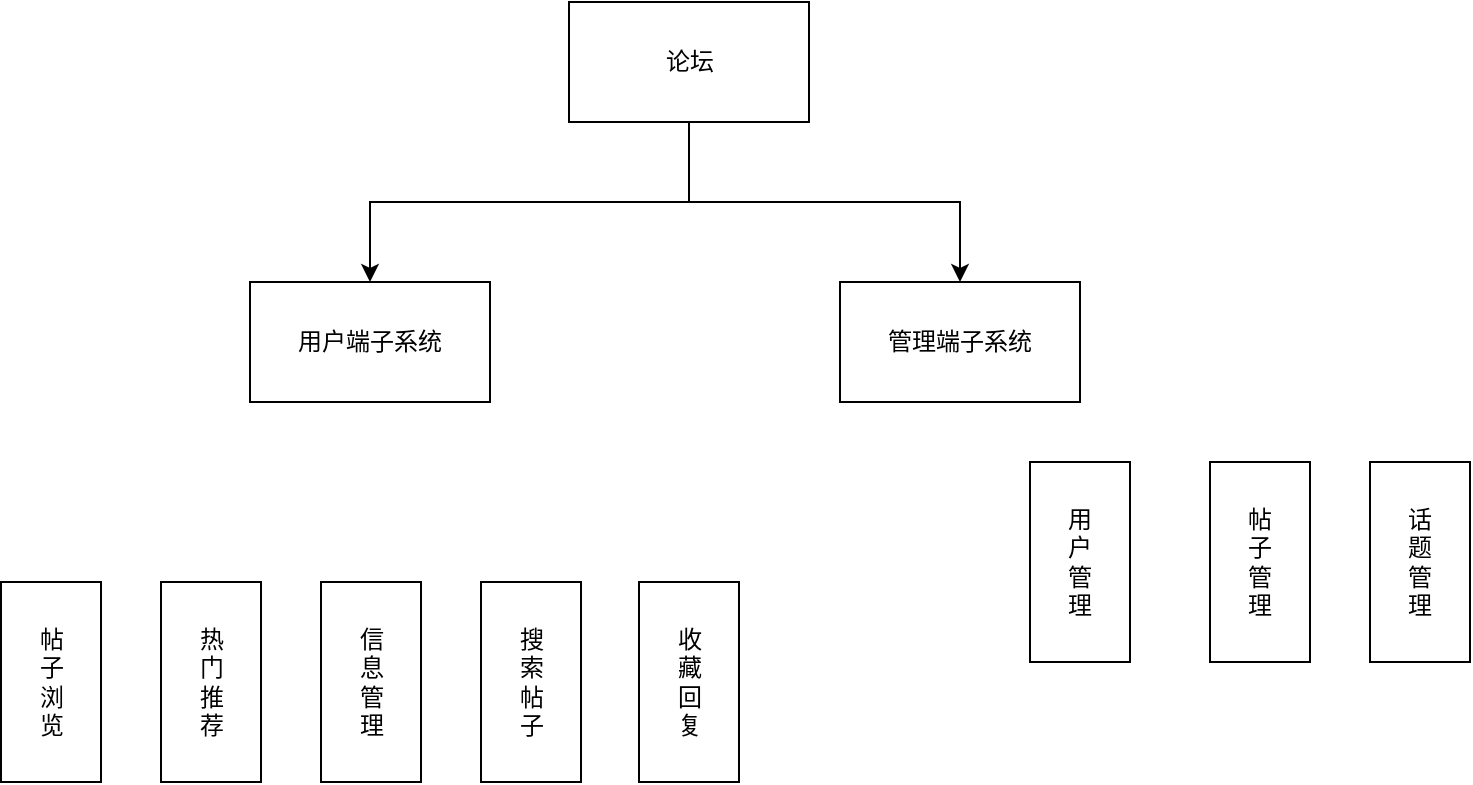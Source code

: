 <mxfile version="17.4.0" type="github">
  <diagram id="6OVNL7MLLj3abh7c32OE" name="Page-1">
    <mxGraphModel dx="990" dy="547" grid="1" gridSize="10" guides="1" tooltips="1" connect="1" arrows="1" fold="1" page="1" pageScale="1" pageWidth="827" pageHeight="1169" math="0" shadow="0">
      <root>
        <mxCell id="0" />
        <mxCell id="1" parent="0" />
        <mxCell id="kMjIAKgMOnP7UoTgWlDa-16" style="edgeStyle=orthogonalEdgeStyle;rounded=0;orthogonalLoop=1;jettySize=auto;html=1;exitX=0.5;exitY=1;exitDx=0;exitDy=0;entryX=0.5;entryY=0;entryDx=0;entryDy=0;" edge="1" parent="1" source="kMjIAKgMOnP7UoTgWlDa-1" target="kMjIAKgMOnP7UoTgWlDa-2">
          <mxGeometry relative="1" as="geometry">
            <Array as="points">
              <mxPoint x="430" y="150" />
              <mxPoint x="270" y="150" />
            </Array>
          </mxGeometry>
        </mxCell>
        <mxCell id="kMjIAKgMOnP7UoTgWlDa-17" style="edgeStyle=orthogonalEdgeStyle;rounded=0;orthogonalLoop=1;jettySize=auto;html=1;exitX=0.5;exitY=1;exitDx=0;exitDy=0;entryX=0.5;entryY=0;entryDx=0;entryDy=0;" edge="1" parent="1" source="kMjIAKgMOnP7UoTgWlDa-1" target="kMjIAKgMOnP7UoTgWlDa-4">
          <mxGeometry relative="1" as="geometry" />
        </mxCell>
        <mxCell id="kMjIAKgMOnP7UoTgWlDa-1" value="论坛" style="rounded=0;whiteSpace=wrap;html=1;" vertex="1" parent="1">
          <mxGeometry x="369.5" y="50" width="120" height="60" as="geometry" />
        </mxCell>
        <mxCell id="kMjIAKgMOnP7UoTgWlDa-2" value="用户端子系统" style="rounded=0;whiteSpace=wrap;html=1;" vertex="1" parent="1">
          <mxGeometry x="210" y="190" width="120" height="60" as="geometry" />
        </mxCell>
        <mxCell id="kMjIAKgMOnP7UoTgWlDa-4" value="管理端子系统" style="rounded=0;whiteSpace=wrap;html=1;" vertex="1" parent="1">
          <mxGeometry x="505" y="190" width="120" height="60" as="geometry" />
        </mxCell>
        <mxCell id="kMjIAKgMOnP7UoTgWlDa-5" value="帖&lt;br&gt;子&lt;br&gt;浏&lt;br&gt;览" style="rounded=0;whiteSpace=wrap;html=1;" vertex="1" parent="1">
          <mxGeometry x="85.5" y="340" width="50" height="100" as="geometry" />
        </mxCell>
        <mxCell id="kMjIAKgMOnP7UoTgWlDa-7" value="搜&lt;br&gt;索&lt;br&gt;帖&lt;br&gt;子" style="rounded=0;whiteSpace=wrap;html=1;" vertex="1" parent="1">
          <mxGeometry x="325.5" y="340" width="50" height="100" as="geometry" />
        </mxCell>
        <mxCell id="kMjIAKgMOnP7UoTgWlDa-8" value="收&lt;br&gt;藏&lt;br&gt;回&lt;br&gt;复" style="rounded=0;whiteSpace=wrap;html=1;" vertex="1" parent="1">
          <mxGeometry x="404.5" y="340" width="50" height="100" as="geometry" />
        </mxCell>
        <mxCell id="kMjIAKgMOnP7UoTgWlDa-9" value="信&lt;br&gt;息&lt;br&gt;管&lt;br&gt;理" style="rounded=0;whiteSpace=wrap;html=1;" vertex="1" parent="1">
          <mxGeometry x="245.5" y="340" width="50" height="100" as="geometry" />
        </mxCell>
        <mxCell id="kMjIAKgMOnP7UoTgWlDa-10" value="用&lt;br&gt;户&lt;br&gt;管&lt;br&gt;理" style="rounded=0;whiteSpace=wrap;html=1;" vertex="1" parent="1">
          <mxGeometry x="600" y="280" width="50" height="100" as="geometry" />
        </mxCell>
        <mxCell id="kMjIAKgMOnP7UoTgWlDa-11" value="帖&lt;br&gt;子&lt;br&gt;管&lt;br&gt;理" style="rounded=0;whiteSpace=wrap;html=1;" vertex="1" parent="1">
          <mxGeometry x="690" y="280" width="50" height="100" as="geometry" />
        </mxCell>
        <mxCell id="kMjIAKgMOnP7UoTgWlDa-13" value="话&lt;br&gt;题&lt;br&gt;管&lt;br&gt;理" style="rounded=0;whiteSpace=wrap;html=1;" vertex="1" parent="1">
          <mxGeometry x="770" y="280" width="50" height="100" as="geometry" />
        </mxCell>
        <mxCell id="kMjIAKgMOnP7UoTgWlDa-14" value="热&lt;br&gt;门&lt;br&gt;推&lt;br&gt;荐" style="rounded=0;whiteSpace=wrap;html=1;" vertex="1" parent="1">
          <mxGeometry x="165.5" y="340" width="50" height="100" as="geometry" />
        </mxCell>
      </root>
    </mxGraphModel>
  </diagram>
</mxfile>
